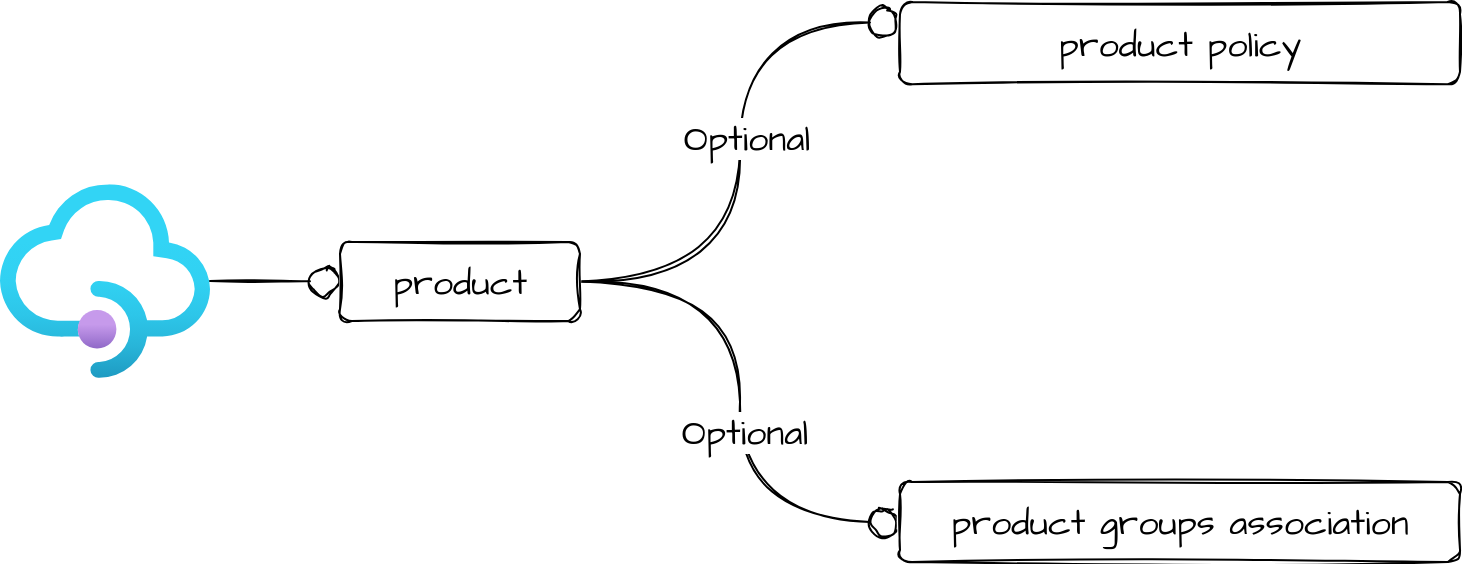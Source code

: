 <mxfile version="16.4.0" type="device"><diagram id="xt4XAEpep3wSDFPneG7f" name="Page-1"><mxGraphModel dx="1106" dy="852" grid="1" gridSize="10" guides="1" tooltips="1" connect="1" arrows="1" fold="1" page="1" pageScale="1" pageWidth="827" pageHeight="1169" math="0" shadow="0"><root><mxCell id="0"/><mxCell id="1" parent="0"/><mxCell id="2lVdaBkbfZk2GrwhfxkG-4" value="" style="edgeStyle=orthogonalEdgeStyle;rounded=0;orthogonalLoop=1;jettySize=auto;html=1;sketch=1;endArrow=circle;endFill=0;curved=1;" edge="1" parent="1" source="2lVdaBkbfZk2GrwhfxkG-2" target="2lVdaBkbfZk2GrwhfxkG-3"><mxGeometry relative="1" as="geometry"/></mxCell><mxCell id="2lVdaBkbfZk2GrwhfxkG-2" value="" style="aspect=fixed;html=1;points=[];align=center;image;fontSize=12;image=img/lib/azure2/app_services/API_Management_Services.svg;" vertex="1" parent="1"><mxGeometry x="70" y="211.08" width="105" height="96.92" as="geometry"/></mxCell><mxCell id="2lVdaBkbfZk2GrwhfxkG-6" value="" style="edgeStyle=orthogonalEdgeStyle;rounded=0;sketch=1;orthogonalLoop=1;jettySize=auto;html=1;fontFamily=Architects Daughter;fontSource=https%3A%2F%2Ffonts.googleapis.com%2Fcss%3Ffamily%3DArchitects%2BDaughter;fontSize=18;endArrow=circle;endFill=0;curved=1;entryX=0;entryY=0.25;entryDx=0;entryDy=0;" edge="1" parent="1" source="2lVdaBkbfZk2GrwhfxkG-3" target="2lVdaBkbfZk2GrwhfxkG-5"><mxGeometry relative="1" as="geometry"/></mxCell><mxCell id="2lVdaBkbfZk2GrwhfxkG-10" value="Optional" style="edgeLabel;html=1;align=center;verticalAlign=middle;resizable=0;points=[];fontSize=18;fontFamily=Architects Daughter;" vertex="1" connectable="0" parent="2lVdaBkbfZk2GrwhfxkG-6"><mxGeometry x="0.052" y="-3" relative="1" as="geometry"><mxPoint as="offset"/></mxGeometry></mxCell><mxCell id="2lVdaBkbfZk2GrwhfxkG-8" value="" style="edgeStyle=orthogonalEdgeStyle;curved=1;rounded=0;sketch=1;orthogonalLoop=1;jettySize=auto;html=1;fontFamily=Architects Daughter;fontSource=https%3A%2F%2Ffonts.googleapis.com%2Fcss%3Ffamily%3DArchitects%2BDaughter;fontSize=18;endArrow=circle;endFill=0;entryX=0;entryY=0.5;entryDx=0;entryDy=0;" edge="1" parent="1" source="2lVdaBkbfZk2GrwhfxkG-3" target="2lVdaBkbfZk2GrwhfxkG-7"><mxGeometry relative="1" as="geometry"/></mxCell><mxCell id="2lVdaBkbfZk2GrwhfxkG-11" value="Optional" style="edgeLabel;html=1;align=center;verticalAlign=middle;resizable=0;points=[];fontSize=18;fontFamily=Architects Daughter;" vertex="1" connectable="0" parent="2lVdaBkbfZk2GrwhfxkG-8"><mxGeometry x="0.102" y="2" relative="1" as="geometry"><mxPoint as="offset"/></mxGeometry></mxCell><mxCell id="2lVdaBkbfZk2GrwhfxkG-3" value="product" style="whiteSpace=wrap;html=1;verticalAlign=middle;labelBackgroundColor=default;rounded=1;sketch=1;fontSize=18;fontFamily=Architects Daughter;fontSource=https%3A%2F%2Ffonts.googleapis.com%2Fcss%3Ffamily%3DArchitects%2BDaughter;" vertex="1" parent="1"><mxGeometry x="240" y="240" width="120" height="39.54" as="geometry"/></mxCell><mxCell id="2lVdaBkbfZk2GrwhfxkG-5" value="product policy" style="whiteSpace=wrap;html=1;fontSize=18;fontFamily=Architects Daughter;labelBackgroundColor=default;rounded=1;sketch=1;fontSource=https%3A%2F%2Ffonts.googleapis.com%2Fcss%3Ffamily%3DArchitects%2BDaughter;" vertex="1" parent="1"><mxGeometry x="520" y="120" width="280" height="41.08" as="geometry"/></mxCell><mxCell id="2lVdaBkbfZk2GrwhfxkG-7" value="product groups association" style="whiteSpace=wrap;html=1;fontSize=18;fontFamily=Architects Daughter;labelBackgroundColor=default;rounded=1;sketch=1;fontSource=https%3A%2F%2Ffonts.googleapis.com%2Fcss%3Ffamily%3DArchitects%2BDaughter;" vertex="1" parent="1"><mxGeometry x="520" y="360" width="280" height="40" as="geometry"/></mxCell></root></mxGraphModel></diagram></mxfile>